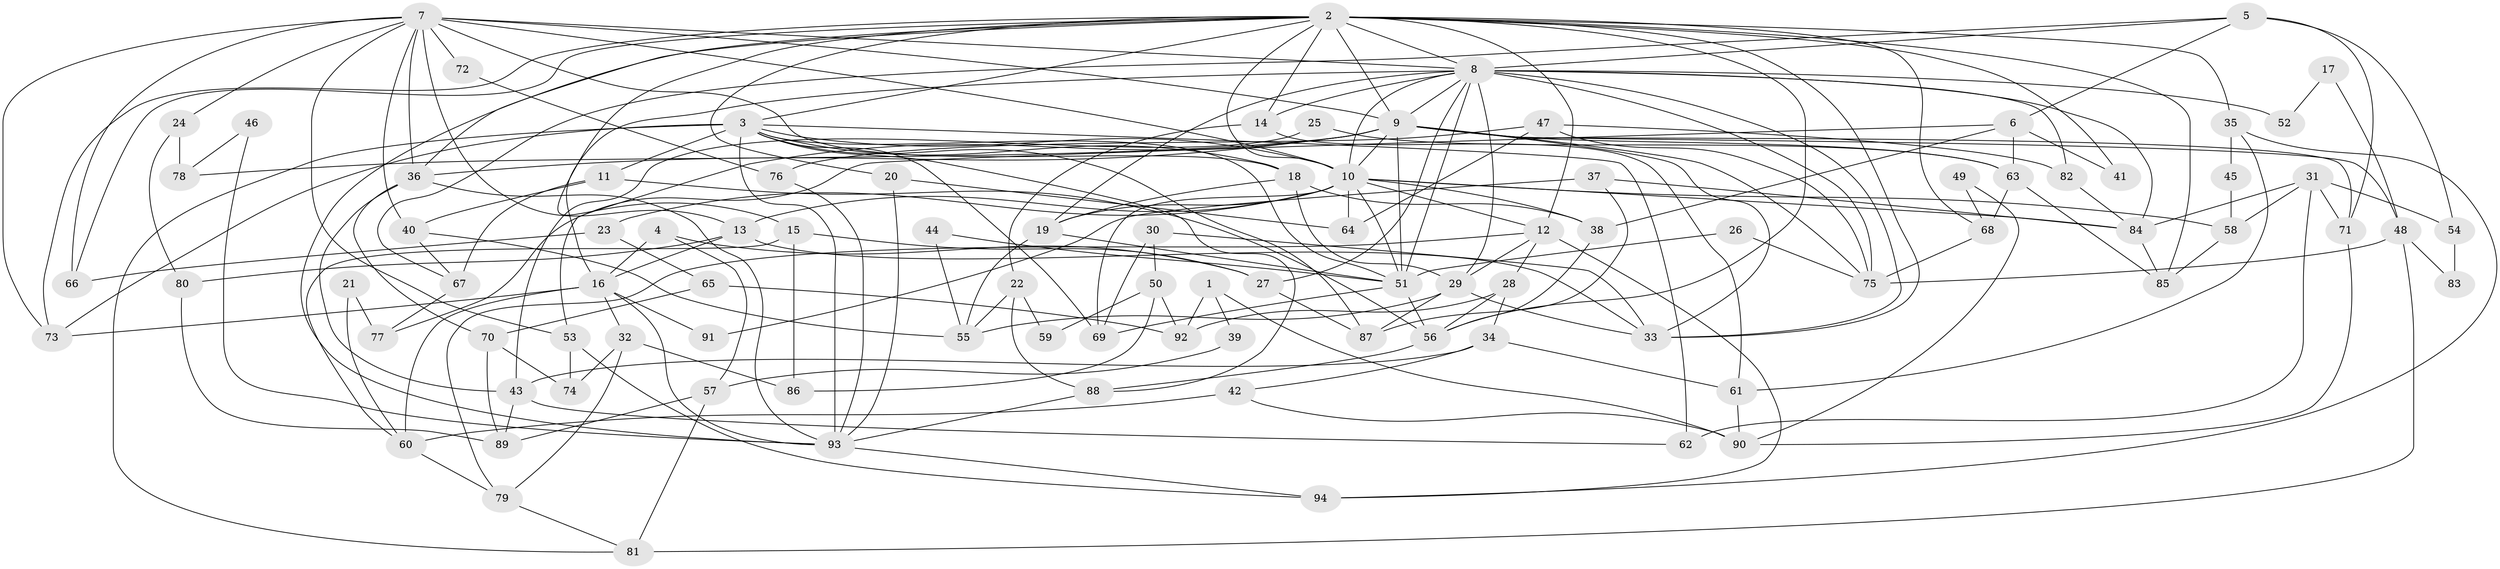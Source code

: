 // original degree distribution, {3: 0.21804511278195488, 4: 0.3609022556390977, 6: 0.08270676691729323, 5: 0.14285714285714285, 2: 0.14285714285714285, 7: 0.03759398496240601, 10: 0.007518796992481203, 9: 0.007518796992481203}
// Generated by graph-tools (version 1.1) at 2025/51/03/04/25 22:51:05]
// undirected, 94 vertices, 214 edges
graph export_dot {
  node [color=gray90,style=filled];
  1;
  2;
  3;
  4;
  5;
  6;
  7;
  8;
  9;
  10;
  11;
  12;
  13;
  14;
  15;
  16;
  17;
  18;
  19;
  20;
  21;
  22;
  23;
  24;
  25;
  26;
  27;
  28;
  29;
  30;
  31;
  32;
  33;
  34;
  35;
  36;
  37;
  38;
  39;
  40;
  41;
  42;
  43;
  44;
  45;
  46;
  47;
  48;
  49;
  50;
  51;
  52;
  53;
  54;
  55;
  56;
  57;
  58;
  59;
  60;
  61;
  62;
  63;
  64;
  65;
  66;
  67;
  68;
  69;
  70;
  71;
  72;
  73;
  74;
  75;
  76;
  77;
  78;
  79;
  80;
  81;
  82;
  83;
  84;
  85;
  86;
  87;
  88;
  89;
  90;
  91;
  92;
  93;
  94;
  1 -- 39 [weight=1.0];
  1 -- 90 [weight=1.0];
  1 -- 92 [weight=1.0];
  2 -- 3 [weight=1.0];
  2 -- 8 [weight=1.0];
  2 -- 9 [weight=1.0];
  2 -- 10 [weight=1.0];
  2 -- 12 [weight=1.0];
  2 -- 14 [weight=1.0];
  2 -- 15 [weight=1.0];
  2 -- 20 [weight=1.0];
  2 -- 33 [weight=1.0];
  2 -- 35 [weight=1.0];
  2 -- 36 [weight=1.0];
  2 -- 41 [weight=1.0];
  2 -- 56 [weight=1.0];
  2 -- 66 [weight=1.0];
  2 -- 68 [weight=1.0];
  2 -- 73 [weight=1.0];
  2 -- 85 [weight=1.0];
  2 -- 93 [weight=1.0];
  3 -- 10 [weight=1.0];
  3 -- 11 [weight=1.0];
  3 -- 18 [weight=3.0];
  3 -- 51 [weight=1.0];
  3 -- 62 [weight=1.0];
  3 -- 69 [weight=1.0];
  3 -- 73 [weight=1.0];
  3 -- 81 [weight=1.0];
  3 -- 87 [weight=1.0];
  3 -- 88 [weight=1.0];
  3 -- 93 [weight=1.0];
  4 -- 16 [weight=1.0];
  4 -- 27 [weight=1.0];
  4 -- 57 [weight=1.0];
  5 -- 6 [weight=1.0];
  5 -- 8 [weight=1.0];
  5 -- 54 [weight=1.0];
  5 -- 67 [weight=1.0];
  5 -- 71 [weight=1.0];
  6 -- 38 [weight=1.0];
  6 -- 41 [weight=1.0];
  6 -- 63 [weight=1.0];
  6 -- 77 [weight=1.0];
  7 -- 8 [weight=2.0];
  7 -- 9 [weight=1.0];
  7 -- 10 [weight=1.0];
  7 -- 13 [weight=1.0];
  7 -- 18 [weight=1.0];
  7 -- 24 [weight=1.0];
  7 -- 36 [weight=1.0];
  7 -- 40 [weight=1.0];
  7 -- 53 [weight=1.0];
  7 -- 66 [weight=1.0];
  7 -- 72 [weight=1.0];
  7 -- 73 [weight=1.0];
  8 -- 9 [weight=1.0];
  8 -- 10 [weight=1.0];
  8 -- 14 [weight=1.0];
  8 -- 16 [weight=1.0];
  8 -- 19 [weight=1.0];
  8 -- 27 [weight=1.0];
  8 -- 29 [weight=1.0];
  8 -- 33 [weight=1.0];
  8 -- 51 [weight=2.0];
  8 -- 52 [weight=2.0];
  8 -- 75 [weight=1.0];
  8 -- 82 [weight=1.0];
  8 -- 84 [weight=1.0];
  9 -- 10 [weight=1.0];
  9 -- 33 [weight=2.0];
  9 -- 36 [weight=1.0];
  9 -- 48 [weight=1.0];
  9 -- 51 [weight=1.0];
  9 -- 53 [weight=1.0];
  9 -- 63 [weight=1.0];
  9 -- 71 [weight=1.0];
  9 -- 75 [weight=1.0];
  9 -- 78 [weight=2.0];
  10 -- 12 [weight=1.0];
  10 -- 13 [weight=1.0];
  10 -- 19 [weight=1.0];
  10 -- 23 [weight=1.0];
  10 -- 38 [weight=1.0];
  10 -- 51 [weight=1.0];
  10 -- 58 [weight=2.0];
  10 -- 64 [weight=1.0];
  10 -- 69 [weight=1.0];
  10 -- 84 [weight=1.0];
  11 -- 40 [weight=1.0];
  11 -- 56 [weight=1.0];
  11 -- 67 [weight=1.0];
  12 -- 28 [weight=1.0];
  12 -- 29 [weight=1.0];
  12 -- 79 [weight=1.0];
  12 -- 94 [weight=1.0];
  13 -- 16 [weight=1.0];
  13 -- 33 [weight=1.0];
  13 -- 80 [weight=1.0];
  14 -- 22 [weight=1.0];
  14 -- 61 [weight=1.0];
  15 -- 27 [weight=1.0];
  15 -- 60 [weight=1.0];
  15 -- 86 [weight=1.0];
  16 -- 32 [weight=1.0];
  16 -- 60 [weight=1.0];
  16 -- 73 [weight=1.0];
  16 -- 91 [weight=1.0];
  16 -- 93 [weight=1.0];
  17 -- 48 [weight=1.0];
  17 -- 52 [weight=1.0];
  18 -- 19 [weight=1.0];
  18 -- 29 [weight=1.0];
  18 -- 38 [weight=1.0];
  19 -- 51 [weight=1.0];
  19 -- 55 [weight=1.0];
  20 -- 64 [weight=1.0];
  20 -- 93 [weight=1.0];
  21 -- 60 [weight=1.0];
  21 -- 77 [weight=1.0];
  22 -- 55 [weight=1.0];
  22 -- 59 [weight=1.0];
  22 -- 88 [weight=1.0];
  23 -- 65 [weight=1.0];
  23 -- 66 [weight=1.0];
  24 -- 78 [weight=1.0];
  24 -- 80 [weight=1.0];
  25 -- 43 [weight=1.0];
  25 -- 63 [weight=1.0];
  26 -- 51 [weight=1.0];
  26 -- 75 [weight=1.0];
  27 -- 87 [weight=1.0];
  28 -- 34 [weight=1.0];
  28 -- 56 [weight=1.0];
  28 -- 92 [weight=1.0];
  29 -- 33 [weight=1.0];
  29 -- 55 [weight=1.0];
  29 -- 87 [weight=1.0];
  30 -- 33 [weight=1.0];
  30 -- 50 [weight=1.0];
  30 -- 69 [weight=1.0];
  31 -- 54 [weight=1.0];
  31 -- 58 [weight=1.0];
  31 -- 62 [weight=1.0];
  31 -- 71 [weight=1.0];
  31 -- 84 [weight=1.0];
  32 -- 74 [weight=1.0];
  32 -- 79 [weight=1.0];
  32 -- 86 [weight=1.0];
  34 -- 42 [weight=1.0];
  34 -- 43 [weight=1.0];
  34 -- 61 [weight=1.0];
  35 -- 45 [weight=1.0];
  35 -- 61 [weight=1.0];
  35 -- 94 [weight=1.0];
  36 -- 43 [weight=1.0];
  36 -- 70 [weight=1.0];
  36 -- 93 [weight=1.0];
  37 -- 84 [weight=1.0];
  37 -- 87 [weight=1.0];
  37 -- 91 [weight=1.0];
  38 -- 56 [weight=1.0];
  39 -- 57 [weight=1.0];
  40 -- 55 [weight=1.0];
  40 -- 67 [weight=1.0];
  42 -- 60 [weight=1.0];
  42 -- 90 [weight=1.0];
  43 -- 62 [weight=1.0];
  43 -- 89 [weight=1.0];
  44 -- 51 [weight=1.0];
  44 -- 55 [weight=1.0];
  45 -- 58 [weight=1.0];
  46 -- 78 [weight=1.0];
  46 -- 93 [weight=1.0];
  47 -- 64 [weight=1.0];
  47 -- 75 [weight=1.0];
  47 -- 76 [weight=1.0];
  47 -- 82 [weight=1.0];
  48 -- 75 [weight=1.0];
  48 -- 81 [weight=1.0];
  48 -- 83 [weight=1.0];
  49 -- 68 [weight=1.0];
  49 -- 90 [weight=1.0];
  50 -- 59 [weight=1.0];
  50 -- 86 [weight=1.0];
  50 -- 92 [weight=1.0];
  51 -- 56 [weight=1.0];
  51 -- 69 [weight=1.0];
  53 -- 74 [weight=1.0];
  53 -- 94 [weight=1.0];
  54 -- 83 [weight=1.0];
  56 -- 88 [weight=1.0];
  57 -- 81 [weight=1.0];
  57 -- 89 [weight=1.0];
  58 -- 85 [weight=1.0];
  60 -- 79 [weight=1.0];
  61 -- 90 [weight=1.0];
  63 -- 68 [weight=1.0];
  63 -- 85 [weight=1.0];
  65 -- 70 [weight=1.0];
  65 -- 92 [weight=1.0];
  67 -- 77 [weight=1.0];
  68 -- 75 [weight=1.0];
  70 -- 74 [weight=1.0];
  70 -- 89 [weight=1.0];
  71 -- 90 [weight=1.0];
  72 -- 76 [weight=1.0];
  76 -- 93 [weight=1.0];
  79 -- 81 [weight=1.0];
  80 -- 89 [weight=1.0];
  82 -- 84 [weight=1.0];
  84 -- 85 [weight=1.0];
  88 -- 93 [weight=1.0];
  93 -- 94 [weight=1.0];
}

